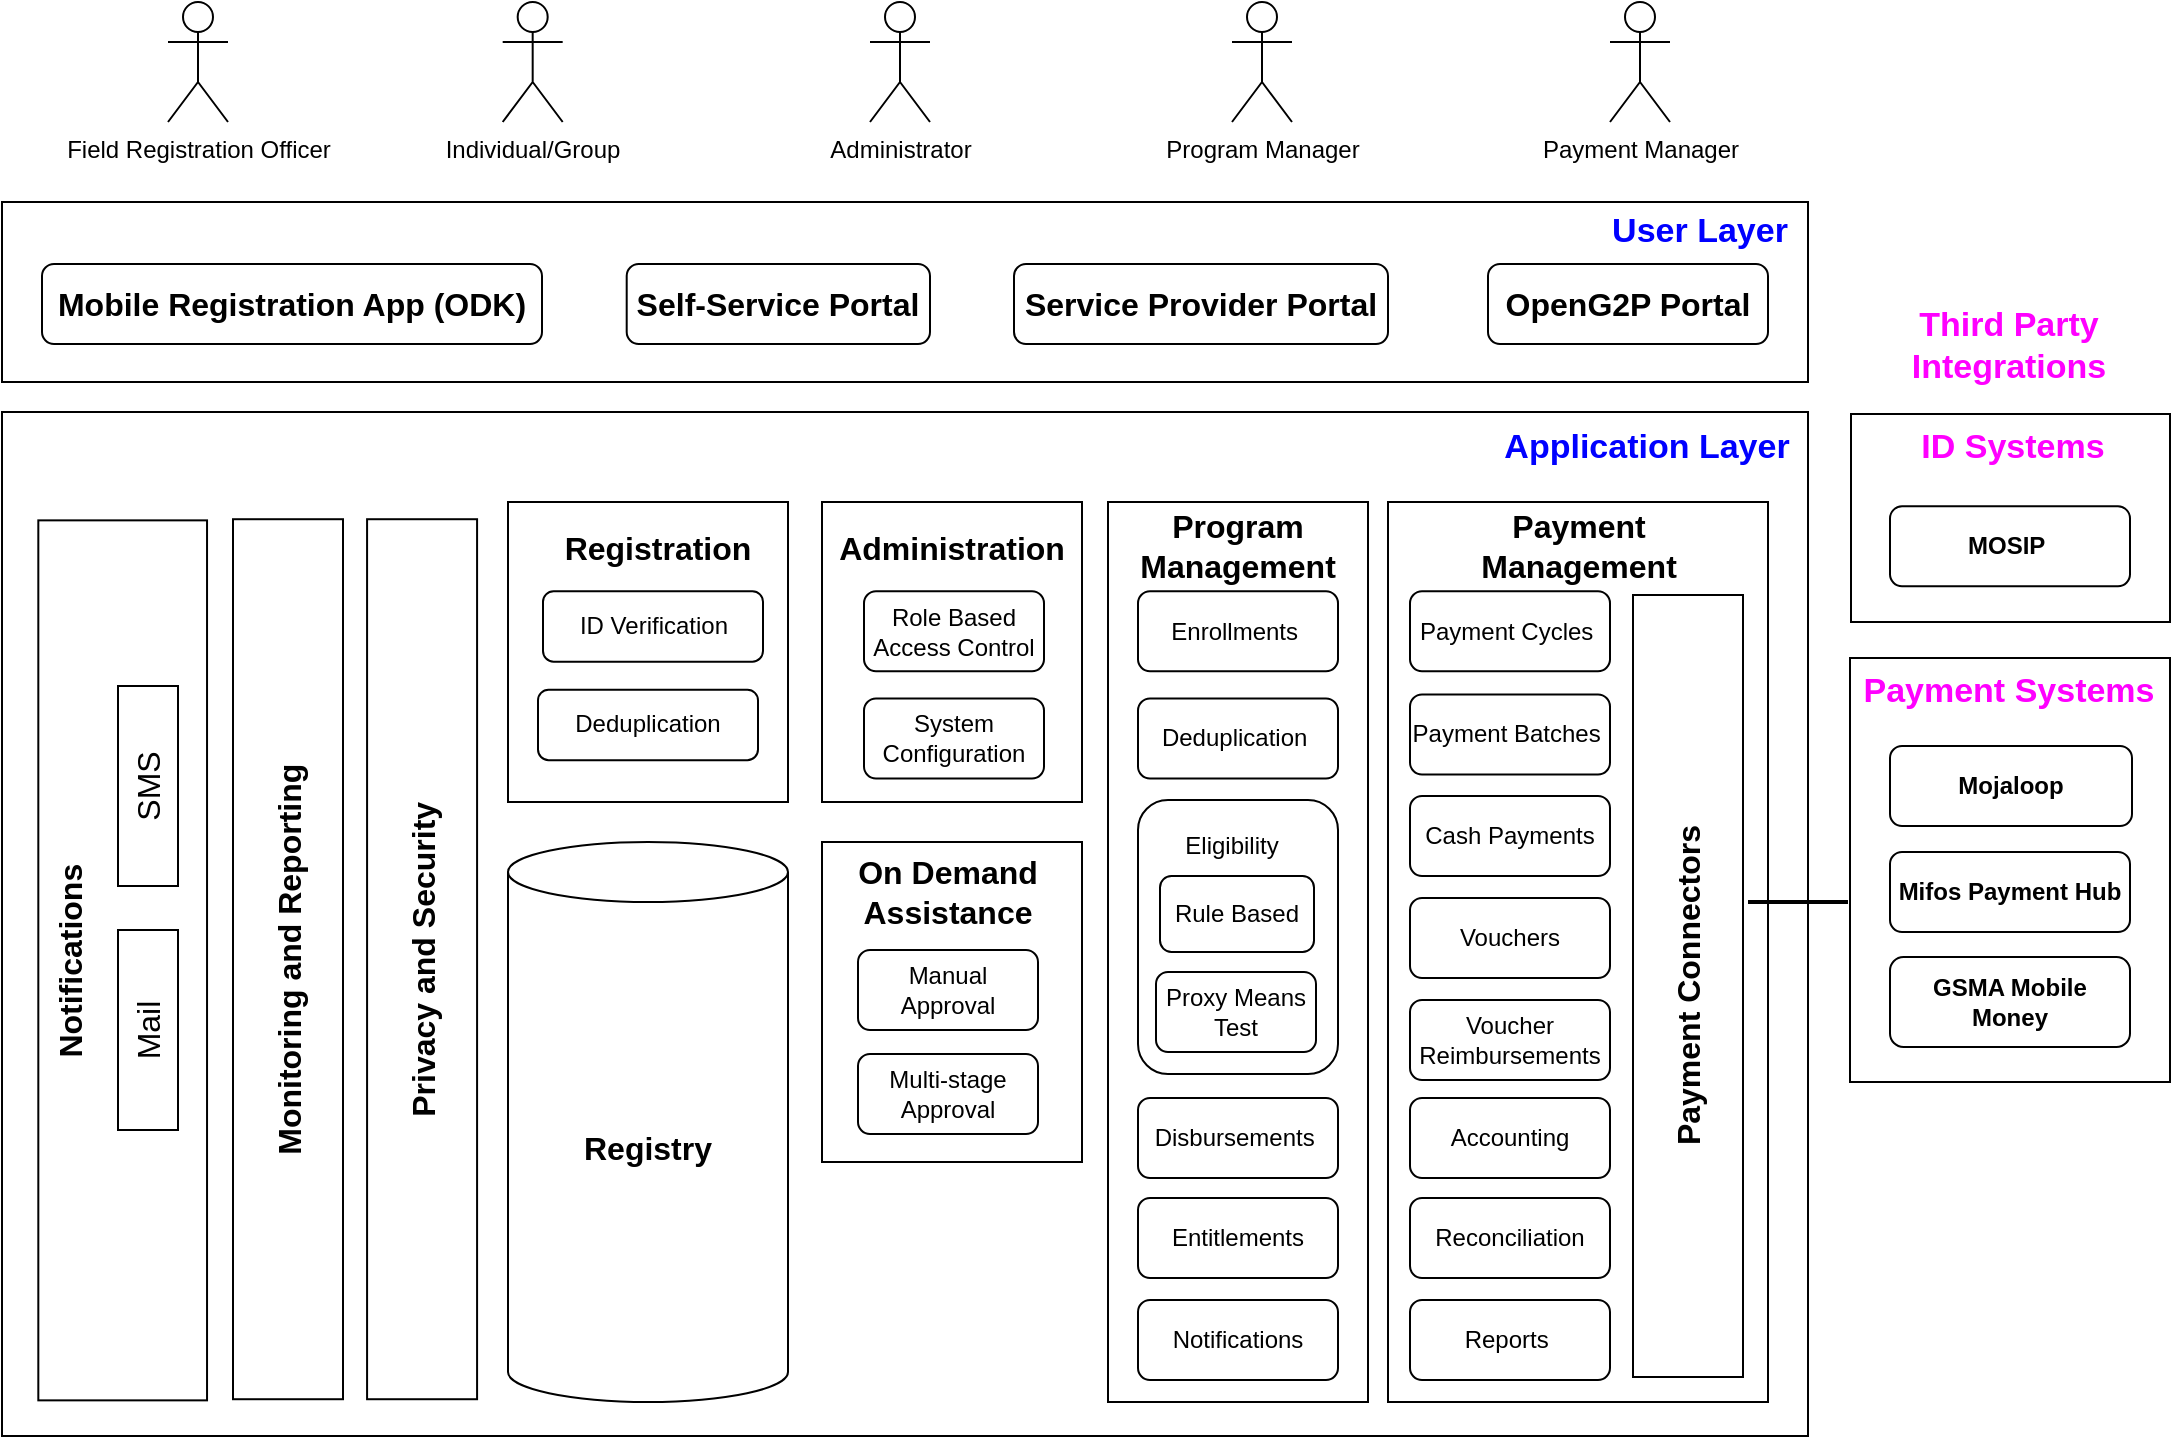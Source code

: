 <mxfile version="21.3.2" type="github">
  <diagram name="Page-1" id="TMEfMzALF7SQPJckPJgQ">
    <mxGraphModel dx="2023" dy="603" grid="1" gridSize="10" guides="1" tooltips="1" connect="1" arrows="1" fold="1" page="1" pageScale="1" pageWidth="850" pageHeight="1100" math="0" shadow="0">
      <root>
        <mxCell id="0" />
        <mxCell id="1" parent="0" />
        <mxCell id="Dj8FN9NzQFn0D3w8WNwh-2" value="" style="rounded=0;whiteSpace=wrap;html=1;" vertex="1" parent="1">
          <mxGeometry x="781" y="358" width="160" height="212" as="geometry" />
        </mxCell>
        <mxCell id="zKR5MNgFvzh-edS7v9gH-50" value="" style="rounded=0;whiteSpace=wrap;html=1;" parent="1" vertex="1">
          <mxGeometry x="781.5" y="236" width="159.5" height="104" as="geometry" />
        </mxCell>
        <mxCell id="zKR5MNgFvzh-edS7v9gH-38" value="" style="rounded=0;whiteSpace=wrap;html=1;" parent="1" vertex="1">
          <mxGeometry x="-143" y="130" width="903" height="90" as="geometry" />
        </mxCell>
        <mxCell id="zKR5MNgFvzh-edS7v9gH-18" value="" style="rounded=0;whiteSpace=wrap;html=1;" parent="1" vertex="1">
          <mxGeometry x="-143" y="235" width="903" height="512" as="geometry" />
        </mxCell>
        <mxCell id="zKR5MNgFvzh-edS7v9gH-32" value="" style="rounded=0;whiteSpace=wrap;html=1;" parent="1" vertex="1">
          <mxGeometry x="267" y="280" width="130" height="150" as="geometry" />
        </mxCell>
        <mxCell id="zKR5MNgFvzh-edS7v9gH-31" value="" style="rounded=0;whiteSpace=wrap;html=1;" parent="1" vertex="1">
          <mxGeometry x="110" y="280" width="140" height="150" as="geometry" />
        </mxCell>
        <mxCell id="zKR5MNgFvzh-edS7v9gH-29" value="" style="rounded=0;whiteSpace=wrap;html=1;" parent="1" vertex="1">
          <mxGeometry x="410" y="280" width="130" height="450" as="geometry" />
        </mxCell>
        <mxCell id="zKR5MNgFvzh-edS7v9gH-11" value="" style="rounded=0;whiteSpace=wrap;html=1;" parent="1" vertex="1">
          <mxGeometry x="550" y="280" width="190" height="450" as="geometry" />
        </mxCell>
        <mxCell id="TO9xgX2WSm5Ho4eYDBX3-1" value="&lt;font style=&quot;font-size: 16px;&quot;&gt;&lt;b&gt;Mobile Registration App (ODK)&lt;/b&gt;&lt;/font&gt;" style="rounded=1;whiteSpace=wrap;html=1;" parent="1" vertex="1">
          <mxGeometry x="-123" y="161" width="250" height="40" as="geometry" />
        </mxCell>
        <object label="Administrator&lt;br&gt;" id="TO9xgX2WSm5Ho4eYDBX3-2">
          <mxCell style="shape=umlActor;verticalLabelPosition=bottom;verticalAlign=top;html=1;outlineConnect=0;" parent="1" vertex="1">
            <mxGeometry x="291" y="30" width="30" height="60" as="geometry" />
          </mxCell>
        </object>
        <mxCell id="TO9xgX2WSm5Ho4eYDBX3-5" value="Program Manager" style="shape=umlActor;verticalLabelPosition=bottom;verticalAlign=top;html=1;outlineConnect=0;" parent="1" vertex="1">
          <mxGeometry x="472" y="30" width="30" height="60" as="geometry" />
        </mxCell>
        <mxCell id="TO9xgX2WSm5Ho4eYDBX3-6" value="Field Registration Officer&lt;br&gt;" style="shape=umlActor;verticalLabelPosition=bottom;verticalAlign=top;html=1;outlineConnect=0;" parent="1" vertex="1">
          <mxGeometry x="-60" y="30" width="30" height="60" as="geometry" />
        </mxCell>
        <mxCell id="TO9xgX2WSm5Ho4eYDBX3-7" value="Individual/Group&lt;br&gt;" style="shape=umlActor;verticalLabelPosition=bottom;verticalAlign=top;html=1;outlineConnect=0;" parent="1" vertex="1">
          <mxGeometry x="107.34" y="30" width="30" height="60" as="geometry" />
        </mxCell>
        <mxCell id="TO9xgX2WSm5Ho4eYDBX3-9" value="&lt;font style=&quot;font-size: 16px;&quot;&gt;&lt;b&gt;Registry&lt;/b&gt;&lt;/font&gt;" style="shape=cylinder3;whiteSpace=wrap;html=1;boundedLbl=1;backgroundOutline=1;size=15;" parent="1" vertex="1">
          <mxGeometry x="110" y="450" width="140" height="280" as="geometry" />
        </mxCell>
        <mxCell id="TO9xgX2WSm5Ho4eYDBX3-11" value="Payment Manager" style="shape=umlActor;verticalLabelPosition=bottom;verticalAlign=top;html=1;outlineConnect=0;" parent="1" vertex="1">
          <mxGeometry x="661" y="30" width="30" height="60" as="geometry" />
        </mxCell>
        <mxCell id="TO9xgX2WSm5Ho4eYDBX3-22" value="Privacy and Security&lt;br style=&quot;font-size: 16px;&quot;&gt;" style="rounded=0;whiteSpace=wrap;html=1;rotation=-90;fontSize=16;fontStyle=1" parent="1" vertex="1">
          <mxGeometry x="-152.96" y="481.11" width="440" height="55" as="geometry" />
        </mxCell>
        <mxCell id="TO9xgX2WSm5Ho4eYDBX3-23" value="Monitoring and Reporting" style="rounded=0;whiteSpace=wrap;html=1;rotation=-90;fontSize=16;fontStyle=1" parent="1" vertex="1">
          <mxGeometry x="-220" y="481.11" width="440" height="55" as="geometry" />
        </mxCell>
        <mxCell id="TO9xgX2WSm5Ho4eYDBX3-25" value="&lt;font style=&quot;font-size: 16px;&quot;&gt;&lt;b&gt;Self-Service Portal&lt;/b&gt;&lt;/font&gt;" style="rounded=1;whiteSpace=wrap;html=1;" parent="1" vertex="1">
          <mxGeometry x="169.35" y="161" width="151.65" height="40" as="geometry" />
        </mxCell>
        <mxCell id="TO9xgX2WSm5Ho4eYDBX3-28" value="&lt;font style=&quot;font-size: 16px;&quot;&gt;&lt;b&gt;OpenG2P Portal&lt;/b&gt;&lt;/font&gt;" style="rounded=1;whiteSpace=wrap;html=1;" parent="1" vertex="1">
          <mxGeometry x="600" y="161" width="140" height="40" as="geometry" />
        </mxCell>
        <mxCell id="TO9xgX2WSm5Ho4eYDBX3-38" value="Deduplication&amp;nbsp;" style="rounded=1;whiteSpace=wrap;html=1;" parent="1" vertex="1">
          <mxGeometry x="425" y="378.25" width="100" height="40" as="geometry" />
        </mxCell>
        <mxCell id="TO9xgX2WSm5Ho4eYDBX3-40" value="Disbursements&amp;nbsp;" style="rounded=1;whiteSpace=wrap;html=1;" parent="1" vertex="1">
          <mxGeometry x="425" y="578" width="100" height="40" as="geometry" />
        </mxCell>
        <mxCell id="TO9xgX2WSm5Ho4eYDBX3-44" value="Entitlements" style="rounded=1;whiteSpace=wrap;html=1;" parent="1" vertex="1">
          <mxGeometry x="425" y="628" width="100" height="40" as="geometry" />
        </mxCell>
        <mxCell id="TO9xgX2WSm5Ho4eYDBX3-47" value="Notifications&lt;br&gt;" style="rounded=1;whiteSpace=wrap;html=1;" parent="1" vertex="1">
          <mxGeometry x="425" y="679" width="100" height="40" as="geometry" />
        </mxCell>
        <mxCell id="TO9xgX2WSm5Ho4eYDBX3-48" value="Role Based Access Control" style="rounded=1;whiteSpace=wrap;html=1;" parent="1" vertex="1">
          <mxGeometry x="288" y="324.65" width="90" height="40" as="geometry" />
        </mxCell>
        <mxCell id="TO9xgX2WSm5Ho4eYDBX3-49" value="Payment Cycles&amp;nbsp;" style="rounded=1;whiteSpace=wrap;html=1;" parent="1" vertex="1">
          <mxGeometry x="561" y="324.65" width="100" height="40" as="geometry" />
        </mxCell>
        <mxCell id="TO9xgX2WSm5Ho4eYDBX3-50" value="Payment Batches&amp;nbsp;" style="rounded=1;whiteSpace=wrap;html=1;" parent="1" vertex="1">
          <mxGeometry x="561" y="376.25" width="100" height="40" as="geometry" />
        </mxCell>
        <mxCell id="TO9xgX2WSm5Ho4eYDBX3-51" value="Accounting" style="rounded=1;whiteSpace=wrap;html=1;" parent="1" vertex="1">
          <mxGeometry x="561" y="578" width="100" height="40" as="geometry" />
        </mxCell>
        <mxCell id="TO9xgX2WSm5Ho4eYDBX3-52" value="Reconciliation" style="rounded=1;whiteSpace=wrap;html=1;" parent="1" vertex="1">
          <mxGeometry x="561" y="628" width="100" height="40" as="geometry" />
        </mxCell>
        <mxCell id="TO9xgX2WSm5Ho4eYDBX3-53" value="Reports&amp;nbsp;" style="rounded=1;whiteSpace=wrap;html=1;" parent="1" vertex="1">
          <mxGeometry x="561" y="679" width="100" height="40" as="geometry" />
        </mxCell>
        <mxCell id="TO9xgX2WSm5Ho4eYDBX3-54" value="&lt;b&gt;Mojaloop&lt;/b&gt;" style="rounded=1;whiteSpace=wrap;html=1;" parent="1" vertex="1">
          <mxGeometry x="801" y="402" width="121" height="40" as="geometry" />
        </mxCell>
        <mxCell id="TO9xgX2WSm5Ho4eYDBX3-55" value="System Configuration" style="rounded=1;whiteSpace=wrap;html=1;" parent="1" vertex="1">
          <mxGeometry x="288" y="378.25" width="90" height="40" as="geometry" />
        </mxCell>
        <mxCell id="zKR5MNgFvzh-edS7v9gH-2" value="" style="rounded=1;whiteSpace=wrap;html=1;align=center;labelPosition=center;verticalLabelPosition=top;verticalAlign=bottom;" parent="1" vertex="1">
          <mxGeometry x="425" y="429" width="100" height="137" as="geometry" />
        </mxCell>
        <mxCell id="TO9xgX2WSm5Ho4eYDBX3-37" value="ID Verification" style="rounded=1;whiteSpace=wrap;html=1;" parent="1" vertex="1">
          <mxGeometry x="127.5" y="324.65" width="110" height="35.17" as="geometry" />
        </mxCell>
        <mxCell id="zKR5MNgFvzh-edS7v9gH-5" value="&lt;b&gt;MOSIP&amp;nbsp;&lt;/b&gt;" style="rounded=1;whiteSpace=wrap;html=1;" parent="1" vertex="1">
          <mxGeometry x="801" y="282.17" width="120" height="40" as="geometry" />
        </mxCell>
        <mxCell id="zKR5MNgFvzh-edS7v9gH-6" value="&lt;b&gt;Mifos Payment Hub&lt;/b&gt;" style="rounded=1;whiteSpace=wrap;html=1;" parent="1" vertex="1">
          <mxGeometry x="801" y="455" width="120" height="40" as="geometry" />
        </mxCell>
        <mxCell id="zKR5MNgFvzh-edS7v9gH-7" value="&lt;b&gt;GSMA Mobile Money&lt;/b&gt;" style="rounded=1;whiteSpace=wrap;html=1;" parent="1" vertex="1">
          <mxGeometry x="801" y="507.5" width="120" height="45" as="geometry" />
        </mxCell>
        <mxCell id="zKR5MNgFvzh-edS7v9gH-12" value="Notifications" style="rounded=0;whiteSpace=wrap;html=1;rotation=-90;fontSize=16;fontStyle=1;verticalAlign=top;" parent="1" vertex="1">
          <mxGeometry x="-302.66" y="467" width="440" height="84.36" as="geometry" />
        </mxCell>
        <mxCell id="zKR5MNgFvzh-edS7v9gH-16" value="&lt;b&gt;&lt;font color=&quot;#0000ff&quot; style=&quot;font-size: 17px;&quot;&gt;User Layer&lt;/font&gt;&lt;/b&gt;" style="text;html=1;align=center;verticalAlign=middle;whiteSpace=wrap;rounded=0;fontColor=#66FFB3;" parent="1" vertex="1">
          <mxGeometry x="652" y="130" width="108" height="30" as="geometry" />
        </mxCell>
        <mxCell id="zKR5MNgFvzh-edS7v9gH-20" value="Deduplication" style="rounded=1;whiteSpace=wrap;html=1;" parent="1" vertex="1">
          <mxGeometry x="125" y="373.91" width="110" height="35.17" as="geometry" />
        </mxCell>
        <mxCell id="zKR5MNgFvzh-edS7v9gH-21" value="Registration" style="text;html=1;strokeColor=none;fillColor=none;align=center;verticalAlign=middle;whiteSpace=wrap;rounded=0;fontStyle=1;fontSize=16;" parent="1" vertex="1">
          <mxGeometry x="155.15" y="288" width="60" height="30" as="geometry" />
        </mxCell>
        <mxCell id="zKR5MNgFvzh-edS7v9gH-28" value="Program Management" style="text;html=1;strokeColor=none;fillColor=none;align=center;verticalAlign=middle;whiteSpace=wrap;rounded=0;fontSize=16;fontStyle=1" parent="1" vertex="1">
          <mxGeometry x="445" y="287.17" width="60" height="30" as="geometry" />
        </mxCell>
        <mxCell id="zKR5MNgFvzh-edS7v9gH-35" value="Enrollments&amp;nbsp;" style="rounded=1;whiteSpace=wrap;html=1;" parent="1" vertex="1">
          <mxGeometry x="425" y="324.65" width="100" height="40" as="geometry" />
        </mxCell>
        <mxCell id="zKR5MNgFvzh-edS7v9gH-42" value="Payment Management" style="text;html=1;strokeColor=none;fillColor=none;align=center;verticalAlign=middle;whiteSpace=wrap;rounded=0;fontSize=16;fontStyle=1" parent="1" vertex="1">
          <mxGeometry x="595.5" y="287.17" width="99" height="30" as="geometry" />
        </mxCell>
        <mxCell id="zKR5MNgFvzh-edS7v9gH-43" value="&lt;b&gt;&lt;font color=&quot;#0000ff&quot; style=&quot;font-size: 17px;&quot;&gt;Application Layer&lt;/font&gt;&lt;/b&gt;" style="text;html=1;align=center;verticalAlign=middle;whiteSpace=wrap;rounded=0;fontColor=#66FFB3;" parent="1" vertex="1">
          <mxGeometry x="599" y="238" width="161" height="30" as="geometry" />
        </mxCell>
        <mxCell id="zKR5MNgFvzh-edS7v9gH-44" value="Administration" style="text;html=1;strokeColor=none;fillColor=none;align=center;verticalAlign=middle;whiteSpace=wrap;rounded=0;fontSize=16;fontStyle=1" parent="1" vertex="1">
          <mxGeometry x="302" y="288.0" width="60" height="30" as="geometry" />
        </mxCell>
        <mxCell id="zKR5MNgFvzh-edS7v9gH-51" value="&lt;b&gt;&lt;font color=&quot;#ff00ff&quot; style=&quot;font-size: 17px;&quot;&gt;ID Systems&lt;/font&gt;&lt;/b&gt;" style="text;html=1;align=center;verticalAlign=middle;whiteSpace=wrap;rounded=0;fontColor=#66FFB3;" parent="1" vertex="1">
          <mxGeometry x="781.5" y="238" width="161" height="30" as="geometry" />
        </mxCell>
        <mxCell id="Dj8FN9NzQFn0D3w8WNwh-1" value="Vouchers" style="rounded=1;whiteSpace=wrap;html=1;" vertex="1" parent="1">
          <mxGeometry x="561" y="478" width="100" height="40" as="geometry" />
        </mxCell>
        <mxCell id="Dj8FN9NzQFn0D3w8WNwh-4" value="&lt;b&gt;&lt;font color=&quot;#ff00ff&quot; style=&quot;font-size: 17px;&quot;&gt;Payment Systems&lt;/font&gt;&lt;/b&gt;" style="text;html=1;align=center;verticalAlign=middle;whiteSpace=wrap;rounded=0;fontColor=#66FFB3;" vertex="1" parent="1">
          <mxGeometry x="780" y="359.82" width="161" height="30" as="geometry" />
        </mxCell>
        <mxCell id="Dj8FN9NzQFn0D3w8WNwh-5" value="&lt;b&gt;&lt;font color=&quot;#ff00ff&quot; style=&quot;font-size: 17px;&quot;&gt;Third Party Integrations&lt;/font&gt;&lt;/b&gt;" style="text;html=1;align=center;verticalAlign=middle;whiteSpace=wrap;rounded=0;fontColor=#66FFB3;" vertex="1" parent="1">
          <mxGeometry x="780" y="187.0" width="161" height="30" as="geometry" />
        </mxCell>
        <mxCell id="Dj8FN9NzQFn0D3w8WNwh-6" value="" style="rounded=0;whiteSpace=wrap;html=1;" vertex="1" parent="1">
          <mxGeometry x="267" y="450" width="130" height="160" as="geometry" />
        </mxCell>
        <mxCell id="Dj8FN9NzQFn0D3w8WNwh-7" value="On Demand Assistance" style="text;html=1;strokeColor=none;fillColor=none;align=center;verticalAlign=middle;whiteSpace=wrap;rounded=0;fontSize=16;fontStyle=1" vertex="1" parent="1">
          <mxGeometry x="280" y="460" width="100" height="30" as="geometry" />
        </mxCell>
        <mxCell id="Dj8FN9NzQFn0D3w8WNwh-8" value="Manual Approval" style="rounded=1;whiteSpace=wrap;html=1;" vertex="1" parent="1">
          <mxGeometry x="285" y="504" width="90" height="40" as="geometry" />
        </mxCell>
        <mxCell id="Dj8FN9NzQFn0D3w8WNwh-9" value="Multi-stage Approval" style="rounded=1;whiteSpace=wrap;html=1;" vertex="1" parent="1">
          <mxGeometry x="285" y="556" width="90" height="40" as="geometry" />
        </mxCell>
        <mxCell id="Dj8FN9NzQFn0D3w8WNwh-11" value="Proxy Means Test" style="rounded=1;whiteSpace=wrap;html=1;" vertex="1" parent="1">
          <mxGeometry x="434" y="515" width="80" height="40" as="geometry" />
        </mxCell>
        <mxCell id="Dj8FN9NzQFn0D3w8WNwh-17" value="Cash Payments" style="rounded=1;whiteSpace=wrap;html=1;" vertex="1" parent="1">
          <mxGeometry x="561" y="427" width="100" height="40" as="geometry" />
        </mxCell>
        <mxCell id="Dj8FN9NzQFn0D3w8WNwh-18" value="Voucher Reimbursements" style="rounded=1;whiteSpace=wrap;html=1;" vertex="1" parent="1">
          <mxGeometry x="561" y="529" width="100" height="40" as="geometry" />
        </mxCell>
        <mxCell id="Dj8FN9NzQFn0D3w8WNwh-20" value="&lt;span style=&quot;font-size: 16px;&quot;&gt;&lt;b&gt;Service Provider Portal&lt;/b&gt;&lt;/span&gt;" style="rounded=1;whiteSpace=wrap;html=1;" vertex="1" parent="1">
          <mxGeometry x="363" y="161" width="187" height="40" as="geometry" />
        </mxCell>
        <mxCell id="Dj8FN9NzQFn0D3w8WNwh-22" value="Rule Based" style="rounded=1;whiteSpace=wrap;html=1;" vertex="1" parent="1">
          <mxGeometry x="436" y="467" width="77" height="38" as="geometry" />
        </mxCell>
        <mxCell id="Dj8FN9NzQFn0D3w8WNwh-24" value="&lt;span style=&quot;font-weight: normal;&quot;&gt;Mail&lt;/span&gt;" style="rounded=0;whiteSpace=wrap;html=1;rotation=-90;fontSize=16;fontStyle=1" vertex="1" parent="1">
          <mxGeometry x="-120" y="529" width="100" height="30" as="geometry" />
        </mxCell>
        <mxCell id="Dj8FN9NzQFn0D3w8WNwh-25" value="&lt;span style=&quot;font-weight: normal;&quot;&gt;SMS&lt;/span&gt;" style="rounded=0;whiteSpace=wrap;html=1;rotation=-90;fontSize=16;fontStyle=1" vertex="1" parent="1">
          <mxGeometry x="-120" y="407" width="100" height="30" as="geometry" />
        </mxCell>
        <mxCell id="Dj8FN9NzQFn0D3w8WNwh-27" value="Eligibility" style="text;html=1;strokeColor=none;fillColor=none;align=center;verticalAlign=middle;whiteSpace=wrap;rounded=0;" vertex="1" parent="1">
          <mxGeometry x="442" y="437" width="60" height="30" as="geometry" />
        </mxCell>
        <mxCell id="Dj8FN9NzQFn0D3w8WNwh-31" value="Payment Connectors" style="rounded=0;whiteSpace=wrap;html=1;rotation=-90;fontSize=16;fontStyle=1" vertex="1" parent="1">
          <mxGeometry x="504.5" y="494.5" width="391" height="55" as="geometry" />
        </mxCell>
        <mxCell id="Dj8FN9NzQFn0D3w8WNwh-32" value="" style="endArrow=none;html=1;rounded=0;strokeWidth=2;" edge="1" parent="1">
          <mxGeometry width="50" height="50" relative="1" as="geometry">
            <mxPoint x="730" y="480" as="sourcePoint" />
            <mxPoint x="780" y="480" as="targetPoint" />
            <Array as="points" />
          </mxGeometry>
        </mxCell>
      </root>
    </mxGraphModel>
  </diagram>
</mxfile>
